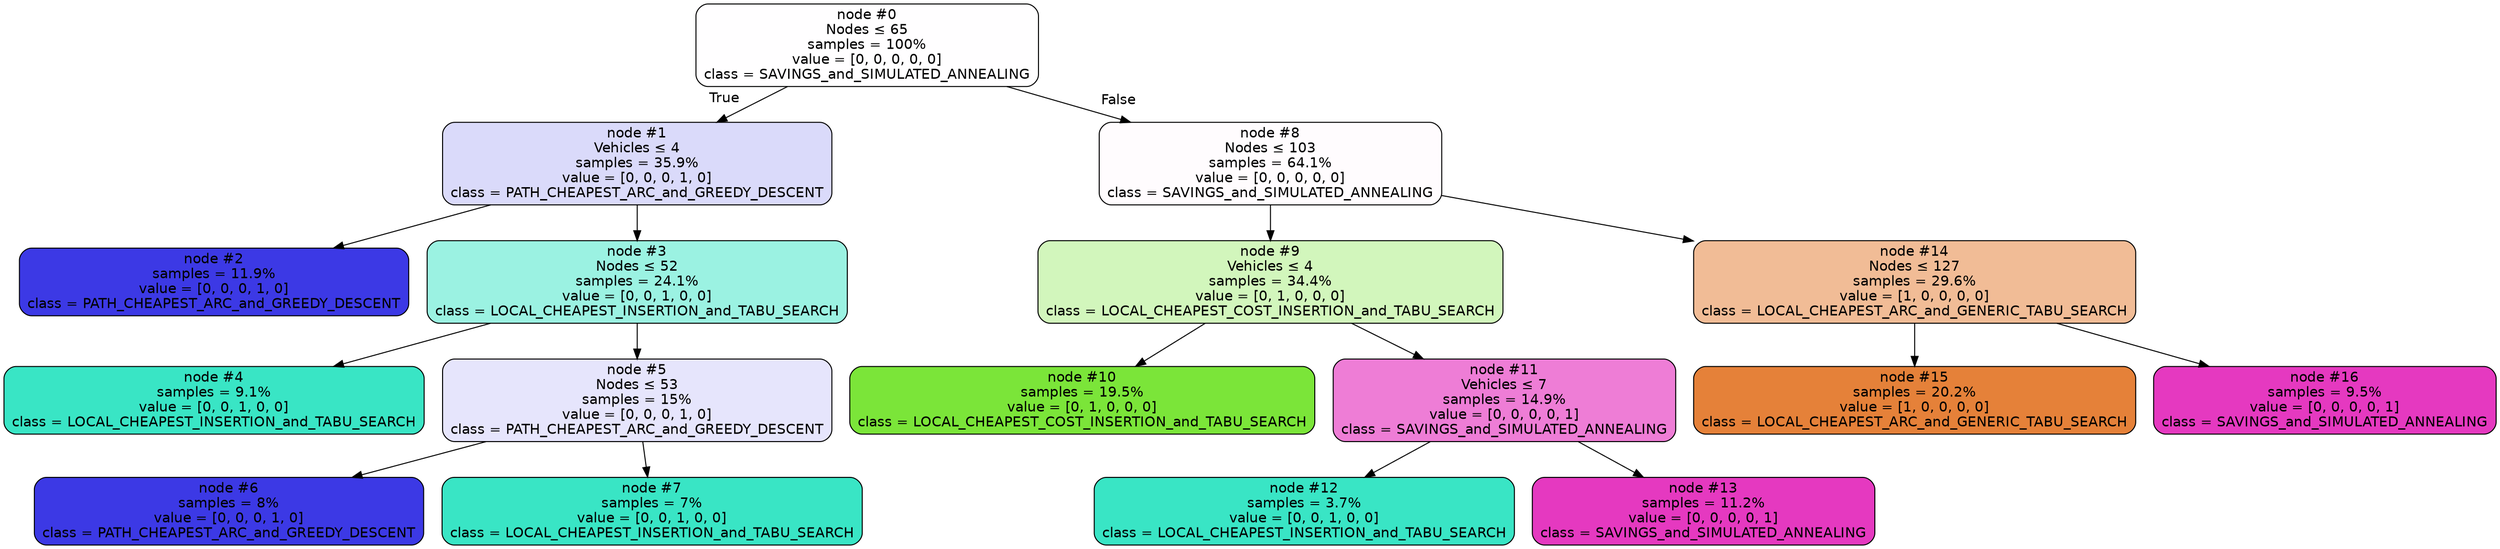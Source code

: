 digraph Tree {
node [shape=box, style="filled, rounded", color="black", fontname="helvetica"] ;
edge [fontname="helvetica"] ;
0 [label=<node &#35;0<br/>Nodes &le; 65<br/>samples = 100%<br/>value = [0, 0, 0, 0, 0]<br/>class = SAVINGS_and_SIMULATED_ANNEALING>, fillcolor="#fffeff"] ;
1 [label=<node &#35;1<br/>Vehicles &le; 4<br/>samples = 35.9%<br/>value = [0, 0, 0, 1, 0]<br/>class = PATH_CHEAPEST_ARC_and_GREEDY_DESCENT>, fillcolor="#dadafa"] ;
0 -> 1 [labeldistance=2.5, labelangle=45, headlabel="True"] ;
2 [label=<node &#35;2<br/>samples = 11.9%<br/>value = [0, 0, 0, 1, 0]<br/>class = PATH_CHEAPEST_ARC_and_GREEDY_DESCENT>, fillcolor="#3c39e5"] ;
1 -> 2 ;
3 [label=<node &#35;3<br/>Nodes &le; 52<br/>samples = 24.1%<br/>value = [0, 0, 1, 0, 0]<br/>class = LOCAL_CHEAPEST_INSERTION_and_TABU_SEARCH>, fillcolor="#9bf2e2"] ;
1 -> 3 ;
4 [label=<node &#35;4<br/>samples = 9.1%<br/>value = [0, 0, 1, 0, 0]<br/>class = LOCAL_CHEAPEST_INSERTION_and_TABU_SEARCH>, fillcolor="#39e5c5"] ;
3 -> 4 ;
5 [label=<node &#35;5<br/>Nodes &le; 53<br/>samples = 15%<br/>value = [0, 0, 0, 1, 0]<br/>class = PATH_CHEAPEST_ARC_and_GREEDY_DESCENT>, fillcolor="#e6e5fc"] ;
3 -> 5 ;
6 [label=<node &#35;6<br/>samples = 8%<br/>value = [0, 0, 0, 1, 0]<br/>class = PATH_CHEAPEST_ARC_and_GREEDY_DESCENT>, fillcolor="#3c39e5"] ;
5 -> 6 ;
7 [label=<node &#35;7<br/>samples = 7%<br/>value = [0, 0, 1, 0, 0]<br/>class = LOCAL_CHEAPEST_INSERTION_and_TABU_SEARCH>, fillcolor="#39e5c5"] ;
5 -> 7 ;
8 [label=<node &#35;8<br/>Nodes &le; 103<br/>samples = 64.1%<br/>value = [0, 0, 0, 0, 0]<br/>class = SAVINGS_and_SIMULATED_ANNEALING>, fillcolor="#fffcfe"] ;
0 -> 8 [labeldistance=2.5, labelangle=-45, headlabel="False"] ;
9 [label=<node &#35;9<br/>Vehicles &le; 4<br/>samples = 34.4%<br/>value = [0, 1, 0, 0, 0]<br/>class = LOCAL_CHEAPEST_COST_INSERTION_and_TABU_SEARCH>, fillcolor="#d2f6bc"] ;
8 -> 9 ;
10 [label=<node &#35;10<br/>samples = 19.5%<br/>value = [0, 1, 0, 0, 0]<br/>class = LOCAL_CHEAPEST_COST_INSERTION_and_TABU_SEARCH>, fillcolor="#7be539"] ;
9 -> 10 ;
11 [label=<node &#35;11<br/>Vehicles &le; 7<br/>samples = 14.9%<br/>value = [0, 0, 0, 0, 1]<br/>class = SAVINGS_and_SIMULATED_ANNEALING>, fillcolor="#ee7dd6"] ;
9 -> 11 ;
12 [label=<node &#35;12<br/>samples = 3.7%<br/>value = [0, 0, 1, 0, 0]<br/>class = LOCAL_CHEAPEST_INSERTION_and_TABU_SEARCH>, fillcolor="#39e5c5"] ;
11 -> 12 ;
13 [label=<node &#35;13<br/>samples = 11.2%<br/>value = [0, 0, 0, 0, 1]<br/>class = SAVINGS_and_SIMULATED_ANNEALING>, fillcolor="#e539c0"] ;
11 -> 13 ;
14 [label=<node &#35;14<br/>Nodes &le; 127<br/>samples = 29.6%<br/>value = [1, 0, 0, 0, 0]<br/>class = LOCAL_CHEAPEST_ARC_and_GENERIC_TABU_SEARCH>, fillcolor="#f1bc96"] ;
8 -> 14 ;
15 [label=<node &#35;15<br/>samples = 20.2%<br/>value = [1, 0, 0, 0, 0]<br/>class = LOCAL_CHEAPEST_ARC_and_GENERIC_TABU_SEARCH>, fillcolor="#e58139"] ;
14 -> 15 ;
16 [label=<node &#35;16<br/>samples = 9.5%<br/>value = [0, 0, 0, 0, 1]<br/>class = SAVINGS_and_SIMULATED_ANNEALING>, fillcolor="#e539c0"] ;
14 -> 16 ;
}